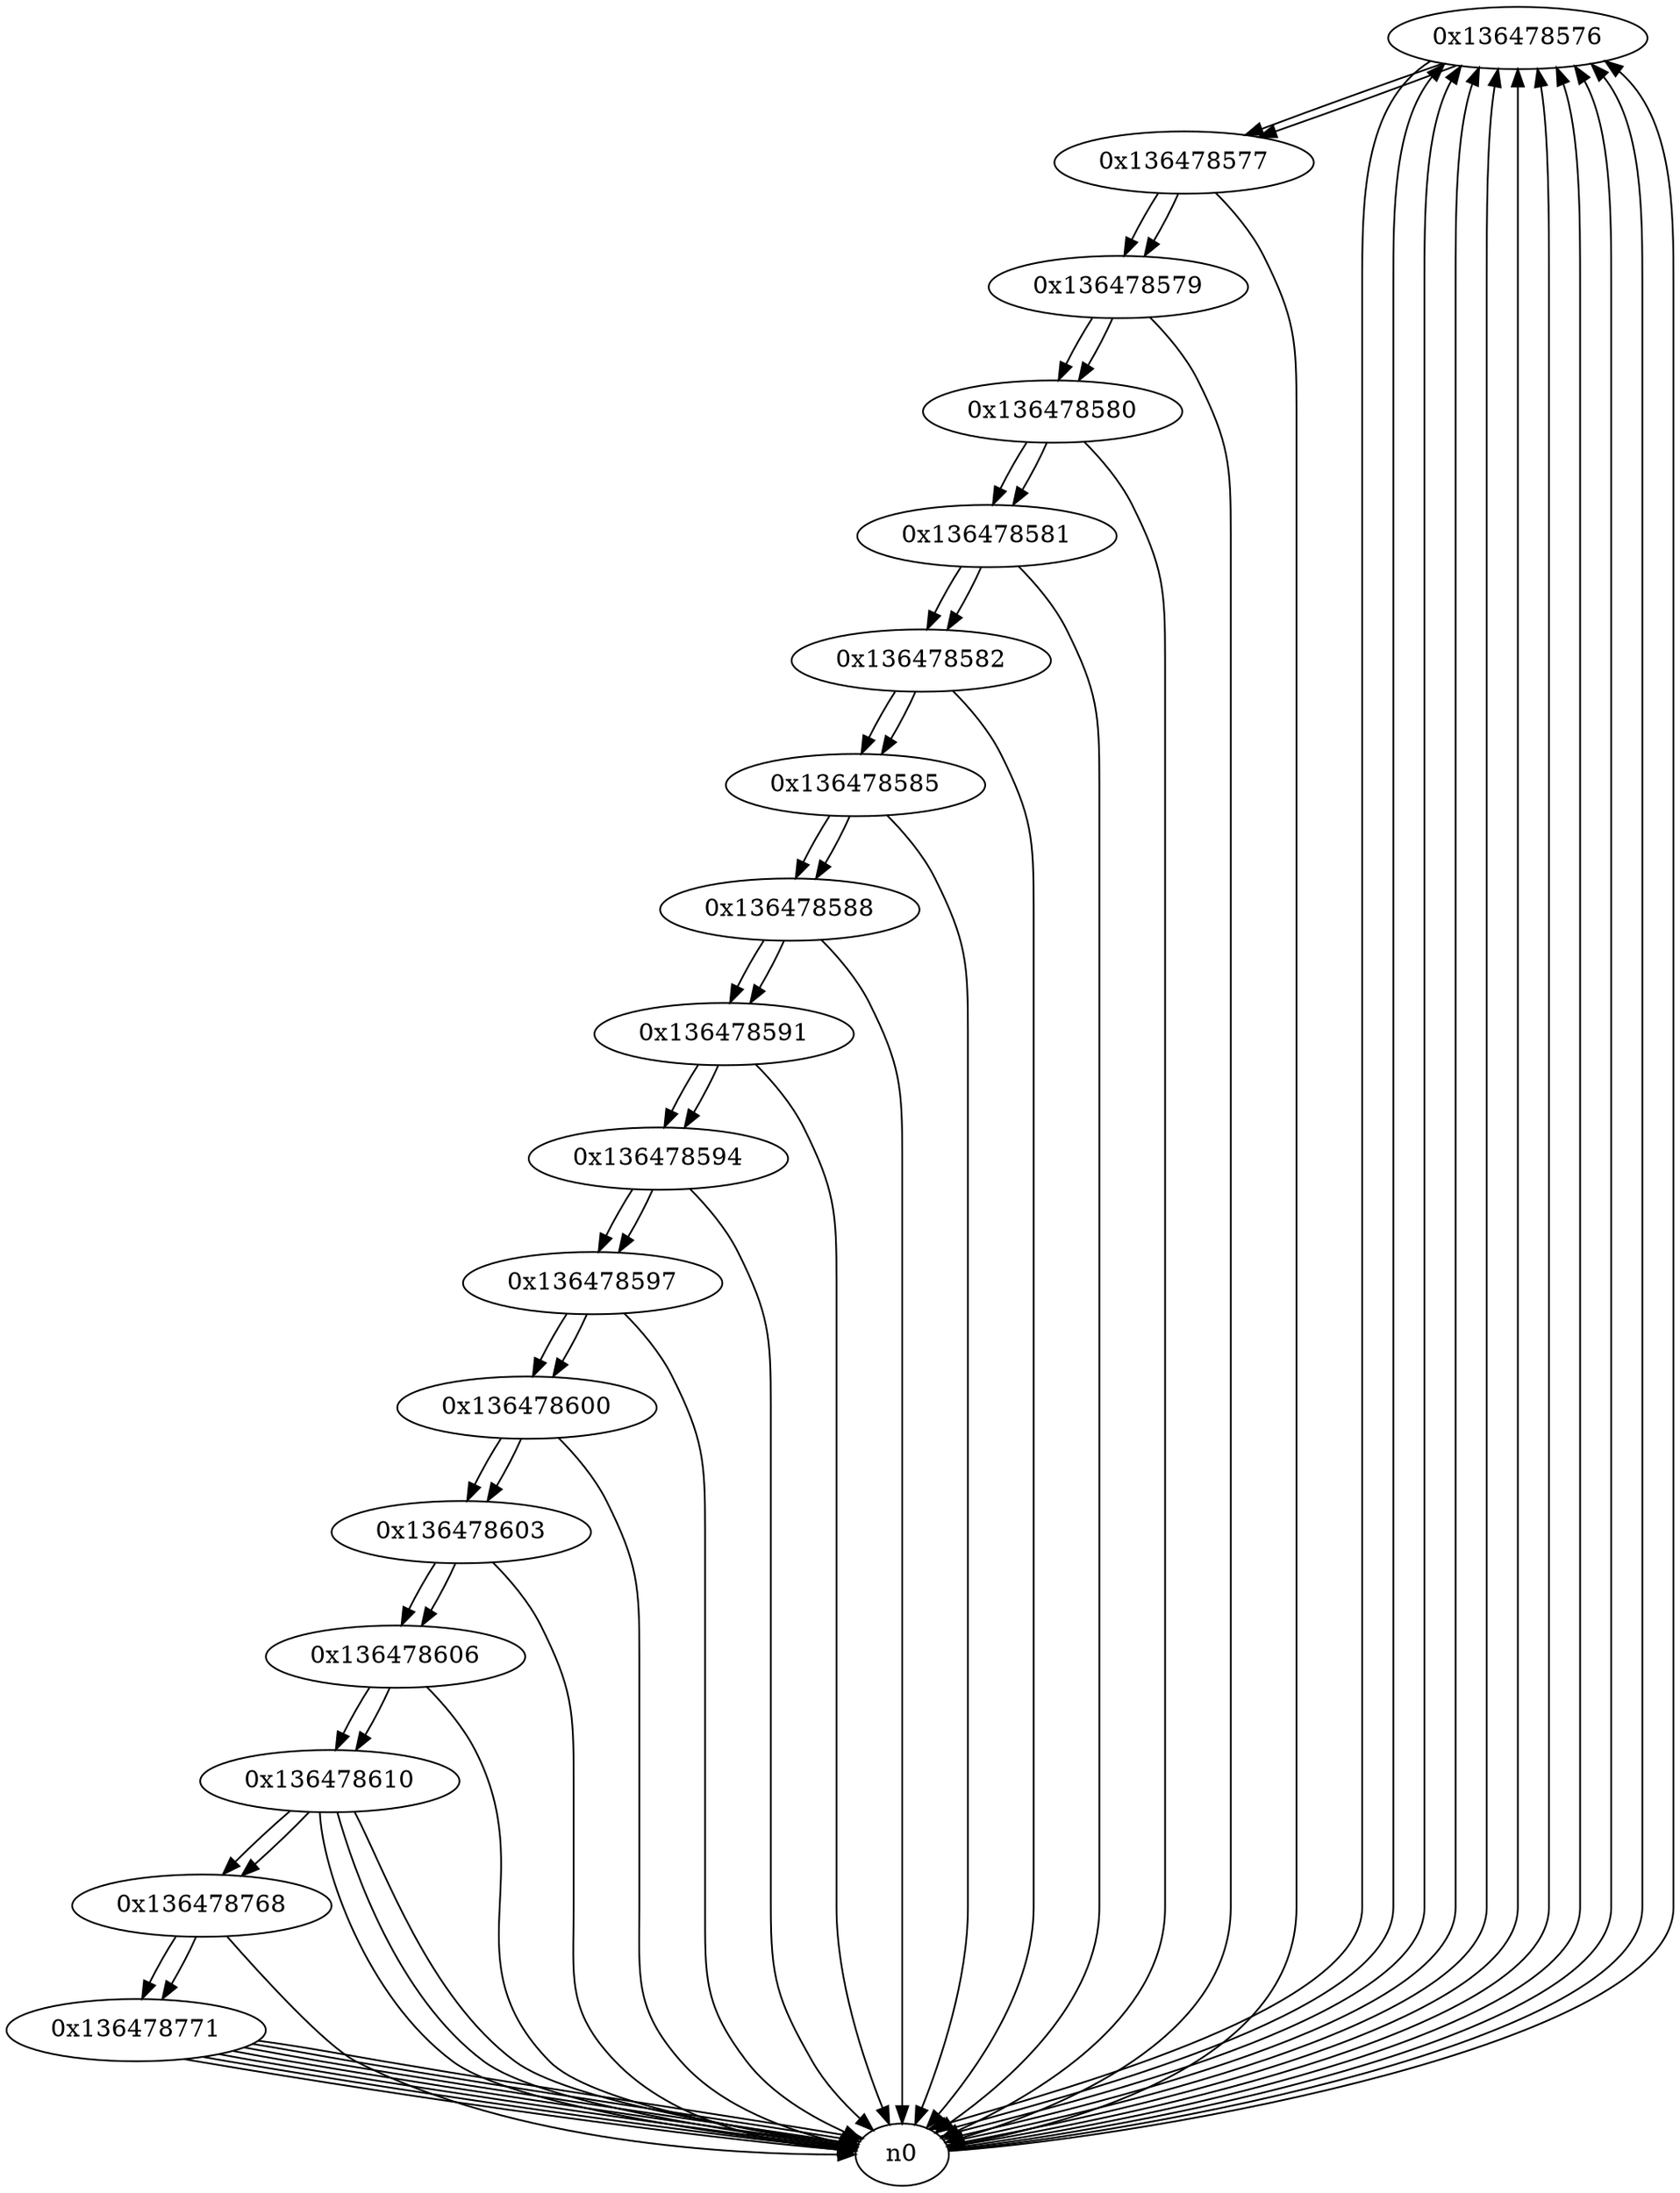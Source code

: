 digraph G{
/* nodes */
  n1 [label="0x136478576"]
  n2 [label="0x136478577"]
  n3 [label="0x136478579"]
  n4 [label="0x136478580"]
  n5 [label="0x136478581"]
  n6 [label="0x136478582"]
  n7 [label="0x136478585"]
  n8 [label="0x136478588"]
  n9 [label="0x136478591"]
  n10 [label="0x136478594"]
  n11 [label="0x136478597"]
  n12 [label="0x136478600"]
  n13 [label="0x136478603"]
  n14 [label="0x136478606"]
  n15 [label="0x136478610"]
  n16 [label="0x136478768"]
  n17 [label="0x136478771"]
/* edges */
n1 -> n2;
n1 -> n0;
n0 -> n1;
n0 -> n1;
n0 -> n1;
n0 -> n1;
n0 -> n1;
n0 -> n1;
n0 -> n1;
n0 -> n1;
n0 -> n1;
n0 -> n1;
n2 -> n3;
n2 -> n0;
n1 -> n2;
n3 -> n4;
n3 -> n0;
n2 -> n3;
n4 -> n5;
n4 -> n0;
n3 -> n4;
n5 -> n6;
n5 -> n0;
n4 -> n5;
n6 -> n7;
n6 -> n0;
n5 -> n6;
n7 -> n8;
n7 -> n0;
n6 -> n7;
n8 -> n9;
n8 -> n0;
n7 -> n8;
n9 -> n10;
n9 -> n0;
n8 -> n9;
n10 -> n11;
n10 -> n0;
n9 -> n10;
n11 -> n12;
n11 -> n0;
n10 -> n11;
n12 -> n13;
n12 -> n0;
n11 -> n12;
n13 -> n14;
n13 -> n0;
n12 -> n13;
n14 -> n15;
n14 -> n0;
n13 -> n14;
n15 -> n16;
n15 -> n0;
n15 -> n0;
n15 -> n0;
n14 -> n15;
n16 -> n17;
n16 -> n0;
n15 -> n16;
n17 -> n0;
n17 -> n0;
n17 -> n0;
n17 -> n0;
n17 -> n0;
n17 -> n0;
n17 -> n0;
n16 -> n17;
}
